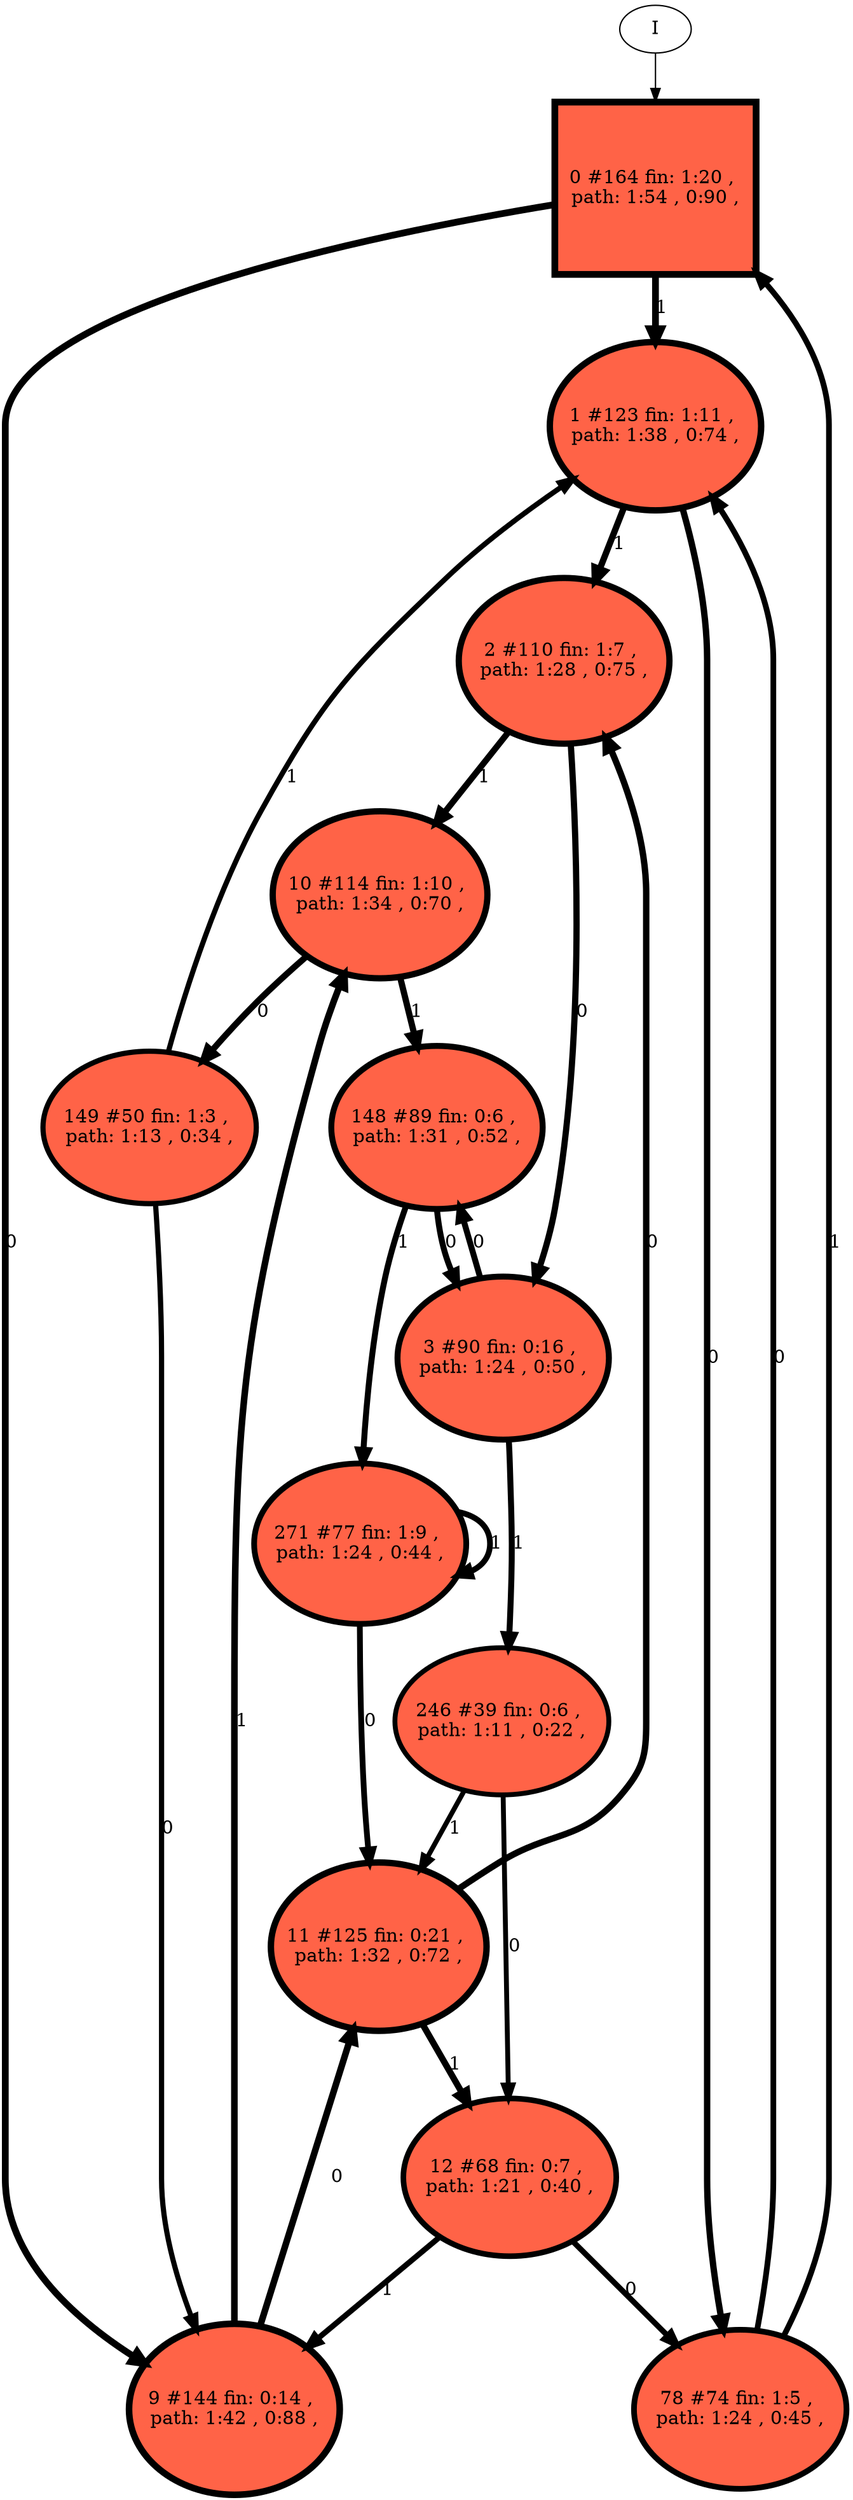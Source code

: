 // produced with flexfringe // 
digraph DFA {
	0 [label="root" shape=box];
		I -> 0;
	0 [ label="0 #164 fin: 1:20 , 
 path: 1:54 , 0:90 , " , style=filled, fillcolor="tomato", width=1.80926, height=1.80926, penwidth=5.10595];
		0 -> 1 [label="1 " , penwidth=5.10595 ];
		0 -> 9 [label="0 " , penwidth=5.10595 ];
	1 [ label="1 #123 fin: 1:11 , 
 path: 1:38 , 0:74 , " , style=filled, fillcolor="tomato", width=1.76135, height=1.76135, penwidth=4.82028];
		1 -> 2 [label="1 " , penwidth=4.82028 ];
		1 -> 78 [label="0 " , penwidth=4.82028 ];
	9 [ label="9 #144 fin: 0:14 , 
 path: 1:42 , 0:88 , " , style=filled, fillcolor="tomato", width=1.78787, height=1.78787, penwidth=4.97673];
		9 -> 10 [label="1 " , penwidth=4.97673 ];
		9 -> 11 [label="0 " , penwidth=4.97673 ];
	2 [ label="2 #110 fin: 1:7 , 
 path: 1:28 , 0:75 , " , style=filled, fillcolor="tomato", width=1.74214, height=1.74214, penwidth=4.70953];
		2 -> 10 [label="1 " , penwidth=4.70953 ];
		2 -> 3 [label="0 " , penwidth=4.70953 ];
	78 [ label="78 #74 fin: 1:5 , 
 path: 1:24 , 0:45 , " , style=filled, fillcolor="tomato", width=1.671, height=1.671, penwidth=4.31749];
		78 -> 0 [label="1 " , penwidth=4.31749 ];
		78 -> 1 [label="0 " , penwidth=4.31749 ];
	10 [ label="10 #114 fin: 1:10 , 
 path: 1:34 , 0:70 , " , style=filled, fillcolor="tomato", width=1.74832, height=1.74832, penwidth=4.74493];
		10 -> 148 [label="1 " , penwidth=4.74493 ];
		10 -> 149 [label="0 " , penwidth=4.74493 ];
	11 [ label="11 #125 fin: 0:21 , 
 path: 1:32 , 0:72 , " , style=filled, fillcolor="tomato", width=1.76409, height=1.76409, penwidth=4.83628];
		11 -> 12 [label="1 " , penwidth=4.83628 ];
		11 -> 2 [label="0 " , penwidth=4.83628 ];
	3 [ label="3 #90 fin: 0:16 , 
 path: 1:24 , 0:50 , " , style=filled, fillcolor="tomato", width=1.70672, height=1.70672, penwidth=4.51086];
		3 -> 246 [label="1 " , penwidth=4.51086 ];
		3 -> 148 [label="0 " , penwidth=4.51086 ];
	148 [ label="148 #89 fin: 0:6 , 
 path: 1:31 , 0:52 , " , style=filled, fillcolor="tomato", width=1.70471, height=1.70471, penwidth=4.49981];
		148 -> 271 [label="1 " , penwidth=4.49981 ];
		148 -> 3 [label="0 " , penwidth=4.49981 ];
	149 [ label="149 #50 fin: 1:3 , 
 path: 1:13 , 0:34 , " , style=filled, fillcolor="tomato", width=1.59571, height=1.59571, penwidth=3.93183];
		149 -> 1 [label="1 " , penwidth=3.93183 ];
		149 -> 9 [label="0 " , penwidth=3.93183 ];
	12 [ label="12 #68 fin: 0:7 , 
 path: 1:21 , 0:40 , " , style=filled, fillcolor="tomato", width=1.6552, height=1.6552, penwidth=4.23411];
		12 -> 9 [label="1 " , penwidth=4.23411 ];
		12 -> 78 [label="0 " , penwidth=4.23411 ];
	246 [ label="246 #39 fin: 0:6 , 
 path: 1:11 , 0:22 , " , style=filled, fillcolor="tomato", width=1.54519, height=1.54519, penwidth=3.68888];
		246 -> 11 [label="1 " , penwidth=3.68888 ];
		246 -> 12 [label="0 " , penwidth=3.68888 ];
	271 [ label="271 #77 fin: 1:9 , 
 path: 1:24 , 0:44 , " , style=filled, fillcolor="tomato", width=1.67835, height=1.67835, penwidth=4.35671];
		271 -> 271 [label="1 " , penwidth=4.35671 ];
		271 -> 11 [label="0 " , penwidth=4.35671 ];
}
